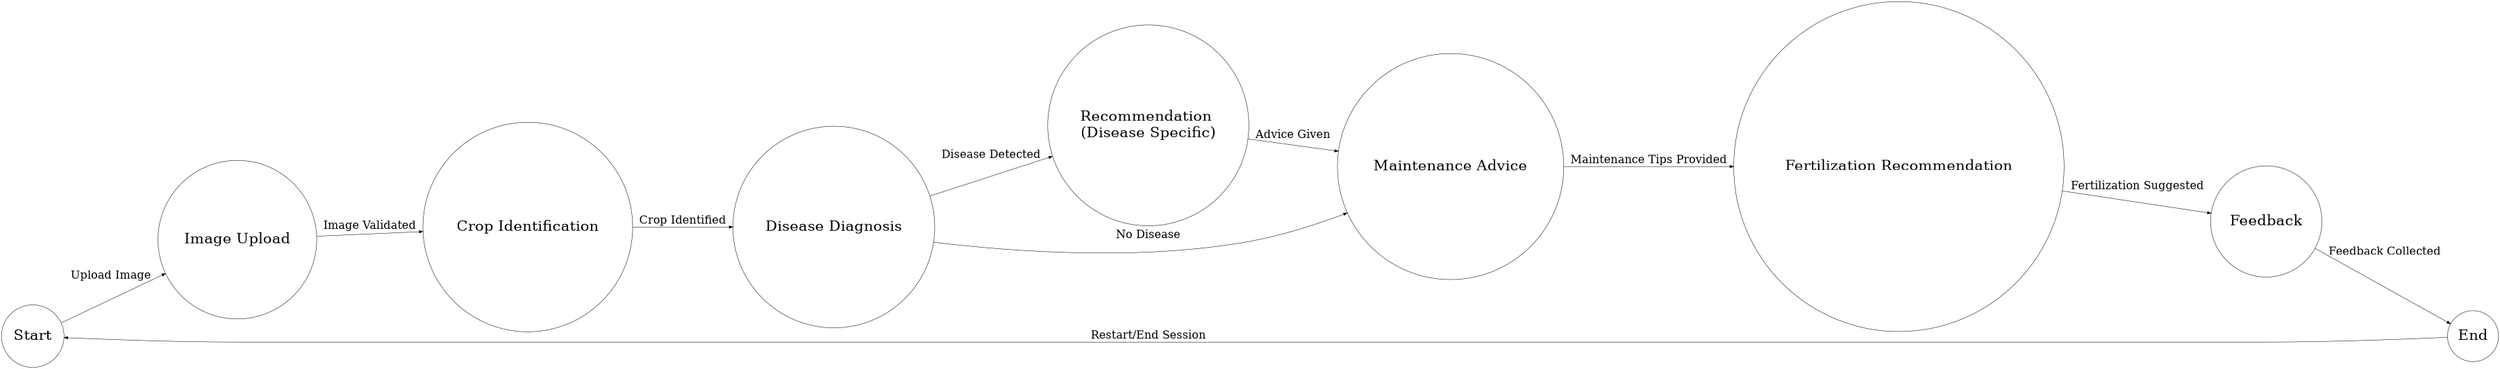digraph finite_state_machine {
	dpi=600 rankdir=LR size=24
	node [fontsize=40 shape=circle]
	edge [fontsize=30]
	node [shape=circle]
	S [label=Start]
	IU [label="Image Upload"]
	CI [label="Crop Identification"]
	DD [label="Disease Diagnosis"]
	RS [label="Recommendation 
(Disease Specific)"]
	MA [label="Maintenance Advice"]
	FR [label="Fertilization Recommendation"]
	FB [label=Feedback]
	E [label=End]
	S -> IU [label="Upload Image"]
	IU -> CI [label="Image Validated"]
	CI -> DD [label="Crop Identified"]
	DD -> RS [label="Disease Detected"]
	DD -> MA [label="No Disease"]
	RS -> MA [label="Advice Given"]
	MA -> FR [label="Maintenance Tips Provided"]
	FR -> FB [label="Fertilization Suggested"]
	FB -> E [label="Feedback Collected"]
	E -> S [label="Restart/End Session"]
}
